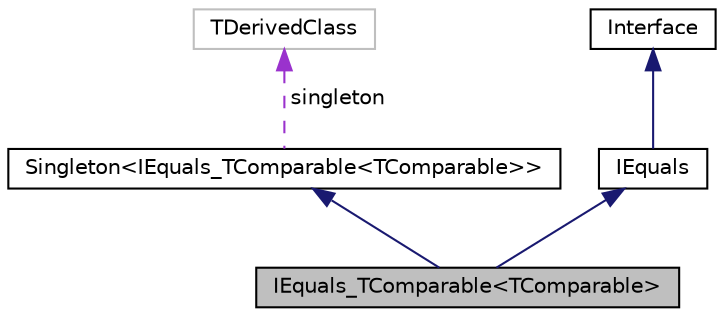 digraph "IEquals_TComparable&lt;TComparable&gt;"
{
  edge [fontname="Helvetica",fontsize="10",labelfontname="Helvetica",labelfontsize="10"];
  node [fontname="Helvetica",fontsize="10",shape=record];
  Node4 [label="IEquals_TComparable\<TComparable\>",height=0.2,width=0.4,color="black", fillcolor="grey75", style="filled", fontcolor="black"];
  Node7 [label="Singleton\<IEquals_TComparable\<TComparable\>\>",height=0.2,width=0.4,color="black", fillcolor="white", style="filled",URL="$classaworx_1_1lib_1_1lang_1_1Singleton.html"];
  Node5 -> Node4 [dir="back",color="midnightblue",fontsize="10",style="solid",fontname="Helvetica"];
  Node6 -> Node5 [dir="back",color="midnightblue",fontsize="10",style="solid",fontname="Helvetica"];
  Node7 -> Node4 [dir="back",color="midnightblue",fontsize="10",style="solid",fontname="Helvetica"];
  Node8 -> Node7 [dir="back",color="darkorchid3",fontsize="10",style="dashed",label=" singleton" ,fontname="Helvetica"];
  Node5 [label="IEquals",height=0.2,width=0.4,color="black", fillcolor="white", style="filled",URL="$classaworx_1_1lib_1_1boxing_1_1IEquals.html"];
  Node6 [label="Interface",height=0.2,width=0.4,color="black", fillcolor="white", style="filled",URL="$classaworx_1_1lib_1_1boxing_1_1Interface.html"];
  Node8 [label="TDerivedClass",height=0.2,width=0.4,color="grey75", fillcolor="white", style="filled"];
}

